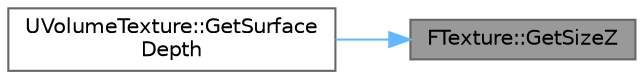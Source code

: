 digraph "FTexture::GetSizeZ"
{
 // INTERACTIVE_SVG=YES
 // LATEX_PDF_SIZE
  bgcolor="transparent";
  edge [fontname=Helvetica,fontsize=10,labelfontname=Helvetica,labelfontsize=10];
  node [fontname=Helvetica,fontsize=10,shape=box,height=0.2,width=0.4];
  rankdir="RL";
  Node1 [id="Node000001",label="FTexture::GetSizeZ",height=0.2,width=0.4,color="gray40", fillcolor="grey60", style="filled", fontcolor="black",tooltip="Returns the depth of the texture in pixels."];
  Node1 -> Node2 [id="edge1_Node000001_Node000002",dir="back",color="steelblue1",style="solid",tooltip=" "];
  Node2 [id="Node000002",label="UVolumeTexture::GetSurface\lDepth",height=0.2,width=0.4,color="grey40", fillcolor="white", style="filled",URL="$d6/db1/classUVolumeTexture.html#a434032e215f0f55c4d1b8e5bdd39e53e",tooltip=" "];
}

